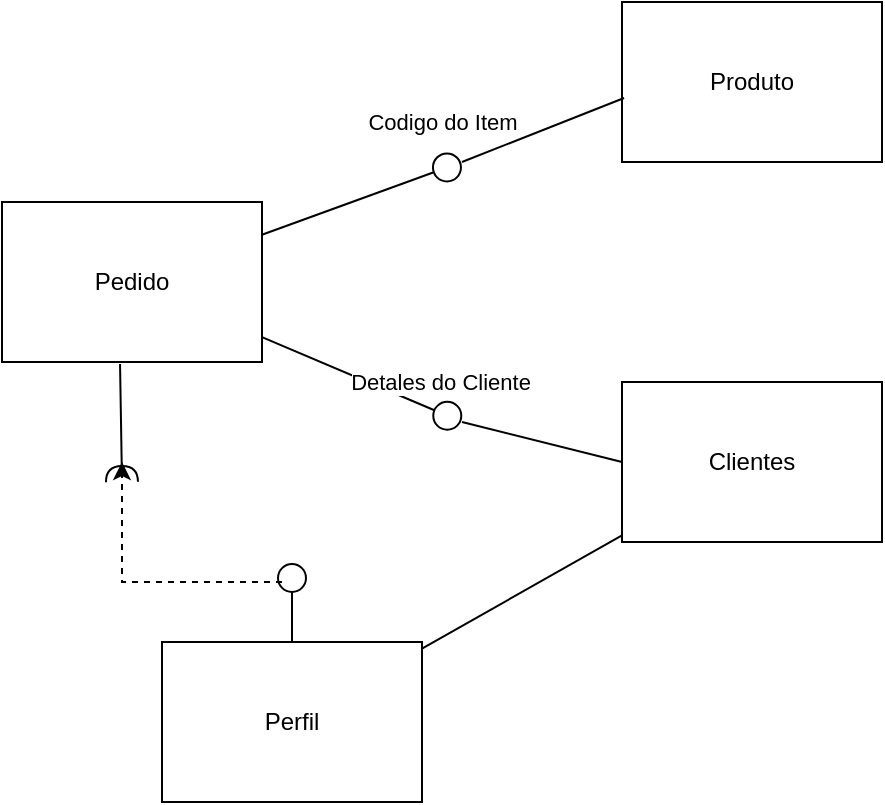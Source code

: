 <mxfile>
    <diagram id="WdvRVHxnSwYUV17544ia" name="Page-1">
        <mxGraphModel dx="1086" dy="779" grid="1" gridSize="10" guides="1" tooltips="1" connect="1" arrows="1" fold="1" page="1" pageScale="1" pageWidth="850" pageHeight="1100" math="0" shadow="0">
            <root>
                <mxCell id="0"/>
                <mxCell id="1" parent="0"/>
                <mxCell id="18" style="edgeStyle=none;html=1;endArrow=none;endFill=0;" edge="1" parent="1" source="2" target="4">
                    <mxGeometry relative="1" as="geometry"/>
                </mxCell>
                <mxCell id="2" value="Clientes" style="rounded=0;whiteSpace=wrap;html=1;" vertex="1" parent="1">
                    <mxGeometry x="550" y="390" width="130" height="80" as="geometry"/>
                </mxCell>
                <mxCell id="3" value="Produto" style="rounded=0;whiteSpace=wrap;html=1;" vertex="1" parent="1">
                    <mxGeometry x="550" y="200" width="130" height="80" as="geometry"/>
                </mxCell>
                <mxCell id="19" style="edgeStyle=none;html=1;endArrow=circle;endFill=0;" edge="1" parent="1" source="4">
                    <mxGeometry relative="1" as="geometry">
                        <mxPoint x="385" y="480" as="targetPoint"/>
                    </mxGeometry>
                </mxCell>
                <mxCell id="4" value="Perfil" style="rounded=0;whiteSpace=wrap;html=1;" vertex="1" parent="1">
                    <mxGeometry x="320" y="520" width="130" height="80" as="geometry"/>
                </mxCell>
                <mxCell id="5" value="Pedido" style="rounded=0;whiteSpace=wrap;html=1;" vertex="1" parent="1">
                    <mxGeometry x="240" y="300" width="130" height="80" as="geometry"/>
                </mxCell>
                <mxCell id="14" value="Codigo do Item" style="edgeStyle=none;html=1;endArrow=circle;endFill=0;" edge="1" parent="1" source="5">
                    <mxGeometry x="0.952" y="22" relative="1" as="geometry">
                        <mxPoint x="370" y="313" as="sourcePoint"/>
                        <mxPoint x="470" y="280" as="targetPoint"/>
                        <mxPoint as="offset"/>
                    </mxGeometry>
                </mxCell>
                <mxCell id="15" value="" style="endArrow=none;html=1;entryX=0.008;entryY=0.6;entryDx=0;entryDy=0;entryPerimeter=0;" edge="1" parent="1" target="3">
                    <mxGeometry width="50" height="50" relative="1" as="geometry">
                        <mxPoint x="470" y="280" as="sourcePoint"/>
                        <mxPoint x="520" y="220" as="targetPoint"/>
                    </mxGeometry>
                </mxCell>
                <mxCell id="16" value="Detales do Cliente" style="edgeStyle=none;html=1;endArrow=circle;endFill=0;" edge="1" parent="1" source="5">
                    <mxGeometry x="0.687" y="15" relative="1" as="geometry">
                        <mxPoint x="470" y="410" as="targetPoint"/>
                        <mxPoint x="-1" as="offset"/>
                    </mxGeometry>
                </mxCell>
                <mxCell id="17" value="" style="endArrow=none;html=1;entryX=0;entryY=0.5;entryDx=0;entryDy=0;" edge="1" parent="1" target="2">
                    <mxGeometry width="50" height="50" relative="1" as="geometry">
                        <mxPoint x="470" y="410" as="sourcePoint"/>
                        <mxPoint x="520" y="360" as="targetPoint"/>
                    </mxGeometry>
                </mxCell>
                <mxCell id="20" value="" style="endArrow=classic;html=1;rounded=0;curved=0;dashed=1;" edge="1" parent="1">
                    <mxGeometry width="50" height="50" relative="1" as="geometry">
                        <mxPoint x="380" y="490" as="sourcePoint"/>
                        <mxPoint x="300" y="430" as="targetPoint"/>
                        <Array as="points">
                            <mxPoint x="300" y="490"/>
                        </Array>
                    </mxGeometry>
                </mxCell>
                <mxCell id="21" value="" style="endArrow=halfCircle;html=1;endFill=0;exitX=0.454;exitY=1.013;exitDx=0;exitDy=0;exitPerimeter=0;" edge="1" parent="1" source="5">
                    <mxGeometry width="50" height="50" relative="1" as="geometry">
                        <mxPoint x="300" y="390" as="sourcePoint"/>
                        <mxPoint x="300" y="440" as="targetPoint"/>
                    </mxGeometry>
                </mxCell>
            </root>
        </mxGraphModel>
    </diagram>
</mxfile>